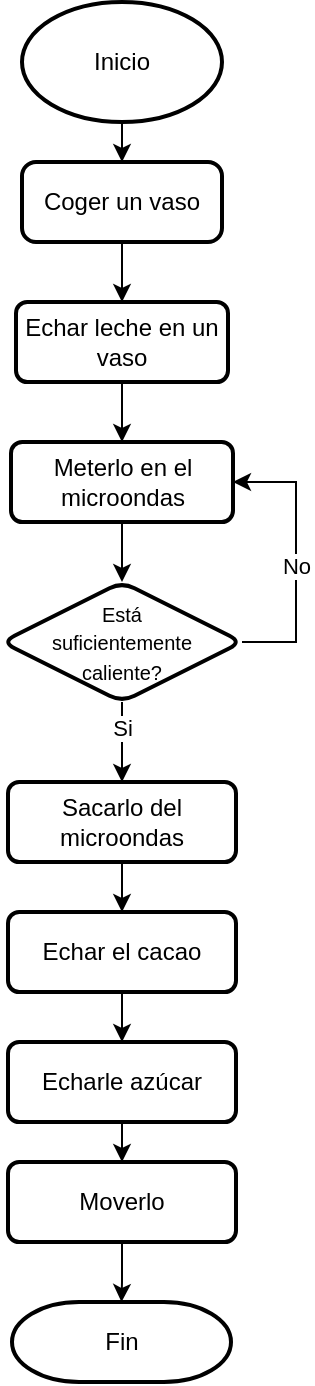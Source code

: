 <mxfile version="22.0.2" type="device">
  <diagram name="Página-1" id="_BRIqXboFVfrqp_vQRh6">
    <mxGraphModel dx="333" dy="179" grid="1" gridSize="10" guides="1" tooltips="1" connect="1" arrows="1" fold="1" page="1" pageScale="1" pageWidth="827" pageHeight="1169" math="0" shadow="0">
      <root>
        <mxCell id="0" />
        <mxCell id="1" parent="0" />
        <mxCell id="zUA_RDrrcOZnOVkDenzU-3" value="" style="edgeStyle=orthogonalEdgeStyle;rounded=0;orthogonalLoop=1;jettySize=auto;html=1;" parent="1" source="zUA_RDrrcOZnOVkDenzU-1" target="zUA_RDrrcOZnOVkDenzU-2" edge="1">
          <mxGeometry relative="1" as="geometry" />
        </mxCell>
        <mxCell id="zUA_RDrrcOZnOVkDenzU-1" value="Inicio" style="strokeWidth=2;html=1;shape=mxgraph.flowchart.start_1;whiteSpace=wrap;" parent="1" vertex="1">
          <mxGeometry x="364" y="110" width="100" height="60" as="geometry" />
        </mxCell>
        <mxCell id="zUA_RDrrcOZnOVkDenzU-5" value="" style="edgeStyle=orthogonalEdgeStyle;rounded=0;orthogonalLoop=1;jettySize=auto;html=1;" parent="1" source="zUA_RDrrcOZnOVkDenzU-2" target="zUA_RDrrcOZnOVkDenzU-4" edge="1">
          <mxGeometry relative="1" as="geometry" />
        </mxCell>
        <mxCell id="zUA_RDrrcOZnOVkDenzU-2" value="Coger un vaso" style="rounded=1;whiteSpace=wrap;html=1;absoluteArcSize=1;arcSize=14;strokeWidth=2;" parent="1" vertex="1">
          <mxGeometry x="364" y="190" width="100" height="40" as="geometry" />
        </mxCell>
        <mxCell id="zUA_RDrrcOZnOVkDenzU-7" value="" style="edgeStyle=orthogonalEdgeStyle;rounded=0;orthogonalLoop=1;jettySize=auto;html=1;" parent="1" source="zUA_RDrrcOZnOVkDenzU-4" target="zUA_RDrrcOZnOVkDenzU-6" edge="1">
          <mxGeometry relative="1" as="geometry" />
        </mxCell>
        <mxCell id="zUA_RDrrcOZnOVkDenzU-4" value="Echar leche en un vaso" style="whiteSpace=wrap;html=1;rounded=1;arcSize=14;strokeWidth=2;" parent="1" vertex="1">
          <mxGeometry x="361" y="260" width="106" height="40" as="geometry" />
        </mxCell>
        <mxCell id="zUA_RDrrcOZnOVkDenzU-11" value="" style="edgeStyle=orthogonalEdgeStyle;rounded=0;orthogonalLoop=1;jettySize=auto;html=1;" parent="1" source="zUA_RDrrcOZnOVkDenzU-6" target="zUA_RDrrcOZnOVkDenzU-10" edge="1">
          <mxGeometry relative="1" as="geometry" />
        </mxCell>
        <mxCell id="zUA_RDrrcOZnOVkDenzU-6" value="Meterlo en el microondas" style="whiteSpace=wrap;html=1;rounded=1;arcSize=14;strokeWidth=2;" parent="1" vertex="1">
          <mxGeometry x="358.5" y="330" width="111" height="40" as="geometry" />
        </mxCell>
        <mxCell id="zUA_RDrrcOZnOVkDenzU-13" value="" style="edgeStyle=orthogonalEdgeStyle;rounded=0;orthogonalLoop=1;jettySize=auto;html=1;" parent="1" source="zUA_RDrrcOZnOVkDenzU-10" target="zUA_RDrrcOZnOVkDenzU-12" edge="1">
          <mxGeometry relative="1" as="geometry" />
        </mxCell>
        <mxCell id="zUA_RDrrcOZnOVkDenzU-16" value="&lt;div&gt;Si&lt;/div&gt;" style="edgeLabel;html=1;align=center;verticalAlign=middle;resizable=0;points=[];" parent="zUA_RDrrcOZnOVkDenzU-13" vertex="1" connectable="0">
          <mxGeometry x="-0.35" relative="1" as="geometry">
            <mxPoint as="offset" />
          </mxGeometry>
        </mxCell>
        <mxCell id="zUA_RDrrcOZnOVkDenzU-14" style="edgeStyle=orthogonalEdgeStyle;rounded=0;orthogonalLoop=1;jettySize=auto;html=1;entryX=1;entryY=0.5;entryDx=0;entryDy=0;" parent="1" source="zUA_RDrrcOZnOVkDenzU-10" target="zUA_RDrrcOZnOVkDenzU-6" edge="1">
          <mxGeometry relative="1" as="geometry">
            <mxPoint x="500" y="340" as="targetPoint" />
            <Array as="points">
              <mxPoint x="501" y="430" />
              <mxPoint x="501" y="350" />
            </Array>
          </mxGeometry>
        </mxCell>
        <mxCell id="zUA_RDrrcOZnOVkDenzU-15" value="No" style="edgeLabel;html=1;align=center;verticalAlign=middle;resizable=0;points=[];" parent="zUA_RDrrcOZnOVkDenzU-14" vertex="1" connectable="0">
          <mxGeometry x="-0.057" relative="1" as="geometry">
            <mxPoint as="offset" />
          </mxGeometry>
        </mxCell>
        <mxCell id="zUA_RDrrcOZnOVkDenzU-10" value="&lt;div&gt;&lt;font style=&quot;font-size: 10px;&quot;&gt;Está &lt;br&gt;&lt;/font&gt;&lt;/div&gt;&lt;div&gt;&lt;font style=&quot;font-size: 10px;&quot; size=&quot;3&quot;&gt;suficientemente &lt;br&gt;&lt;/font&gt;&lt;/div&gt;&lt;div&gt;&lt;font style=&quot;font-size: 10px;&quot; size=&quot;3&quot;&gt;caliente?&lt;/font&gt;&lt;/div&gt;" style="rhombus;whiteSpace=wrap;html=1;rounded=1;arcSize=14;strokeWidth=2;shadow=0;" parent="1" vertex="1">
          <mxGeometry x="354" y="400" width="120" height="60" as="geometry" />
        </mxCell>
        <mxCell id="zUA_RDrrcOZnOVkDenzU-18" value="" style="edgeStyle=orthogonalEdgeStyle;rounded=0;orthogonalLoop=1;jettySize=auto;html=1;" parent="1" source="zUA_RDrrcOZnOVkDenzU-12" target="zUA_RDrrcOZnOVkDenzU-17" edge="1">
          <mxGeometry relative="1" as="geometry" />
        </mxCell>
        <mxCell id="zUA_RDrrcOZnOVkDenzU-12" value="Sacarlo del microondas" style="whiteSpace=wrap;html=1;rounded=1;arcSize=14;strokeWidth=2;shadow=0;" parent="1" vertex="1">
          <mxGeometry x="357" y="500" width="114" height="40" as="geometry" />
        </mxCell>
        <mxCell id="zUA_RDrrcOZnOVkDenzU-20" value="" style="edgeStyle=orthogonalEdgeStyle;rounded=0;orthogonalLoop=1;jettySize=auto;html=1;" parent="1" source="zUA_RDrrcOZnOVkDenzU-17" target="zUA_RDrrcOZnOVkDenzU-19" edge="1">
          <mxGeometry relative="1" as="geometry" />
        </mxCell>
        <mxCell id="zUA_RDrrcOZnOVkDenzU-17" value="Echar el cacao" style="whiteSpace=wrap;html=1;rounded=1;arcSize=14;strokeWidth=2;shadow=0;" parent="1" vertex="1">
          <mxGeometry x="357" y="565" width="114" height="40" as="geometry" />
        </mxCell>
        <mxCell id="zUA_RDrrcOZnOVkDenzU-22" value="" style="edgeStyle=orthogonalEdgeStyle;rounded=0;orthogonalLoop=1;jettySize=auto;html=1;" parent="1" source="zUA_RDrrcOZnOVkDenzU-19" target="zUA_RDrrcOZnOVkDenzU-21" edge="1">
          <mxGeometry relative="1" as="geometry" />
        </mxCell>
        <mxCell id="zUA_RDrrcOZnOVkDenzU-19" value="Echarle azúcar" style="whiteSpace=wrap;html=1;rounded=1;arcSize=14;strokeWidth=2;shadow=0;" parent="1" vertex="1">
          <mxGeometry x="357" y="630" width="114" height="40" as="geometry" />
        </mxCell>
        <mxCell id="bvqRU1BNqIHAByDibJjl-2" value="" style="edgeStyle=orthogonalEdgeStyle;rounded=0;orthogonalLoop=1;jettySize=auto;html=1;" edge="1" parent="1" source="zUA_RDrrcOZnOVkDenzU-21" target="bvqRU1BNqIHAByDibJjl-1">
          <mxGeometry relative="1" as="geometry" />
        </mxCell>
        <mxCell id="zUA_RDrrcOZnOVkDenzU-21" value="Moverlo" style="whiteSpace=wrap;html=1;rounded=1;arcSize=14;strokeWidth=2;shadow=0;" parent="1" vertex="1">
          <mxGeometry x="357" y="690" width="114" height="40" as="geometry" />
        </mxCell>
        <mxCell id="bvqRU1BNqIHAByDibJjl-1" value="Fin" style="strokeWidth=2;html=1;shape=mxgraph.flowchart.terminator;whiteSpace=wrap;" vertex="1" parent="1">
          <mxGeometry x="359" y="760" width="109.5" height="40" as="geometry" />
        </mxCell>
      </root>
    </mxGraphModel>
  </diagram>
</mxfile>
